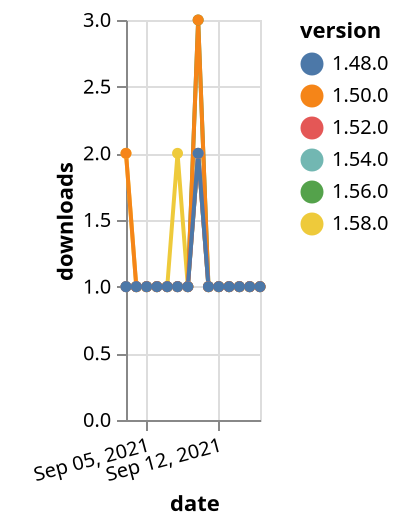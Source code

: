 {"$schema": "https://vega.github.io/schema/vega-lite/v5.json", "description": "A simple bar chart with embedded data.", "data": {"values": [{"date": "2021-09-03", "total": 167, "delta": 1, "version": "1.56.0"}, {"date": "2021-09-04", "total": 168, "delta": 1, "version": "1.56.0"}, {"date": "2021-09-05", "total": 169, "delta": 1, "version": "1.56.0"}, {"date": "2021-09-06", "total": 170, "delta": 1, "version": "1.56.0"}, {"date": "2021-09-07", "total": 171, "delta": 1, "version": "1.56.0"}, {"date": "2021-09-08", "total": 172, "delta": 1, "version": "1.56.0"}, {"date": "2021-09-09", "total": 173, "delta": 1, "version": "1.56.0"}, {"date": "2021-09-10", "total": 176, "delta": 3, "version": "1.56.0"}, {"date": "2021-09-11", "total": 177, "delta": 1, "version": "1.56.0"}, {"date": "2021-09-12", "total": 178, "delta": 1, "version": "1.56.0"}, {"date": "2021-09-13", "total": 179, "delta": 1, "version": "1.56.0"}, {"date": "2021-09-14", "total": 180, "delta": 1, "version": "1.56.0"}, {"date": "2021-09-15", "total": 181, "delta": 1, "version": "1.56.0"}, {"date": "2021-09-16", "total": 182, "delta": 1, "version": "1.56.0"}, {"date": "2021-09-03", "total": 149, "delta": 1, "version": "1.54.0"}, {"date": "2021-09-04", "total": 150, "delta": 1, "version": "1.54.0"}, {"date": "2021-09-05", "total": 151, "delta": 1, "version": "1.54.0"}, {"date": "2021-09-06", "total": 152, "delta": 1, "version": "1.54.0"}, {"date": "2021-09-07", "total": 153, "delta": 1, "version": "1.54.0"}, {"date": "2021-09-08", "total": 154, "delta": 1, "version": "1.54.0"}, {"date": "2021-09-09", "total": 155, "delta": 1, "version": "1.54.0"}, {"date": "2021-09-10", "total": 157, "delta": 2, "version": "1.54.0"}, {"date": "2021-09-11", "total": 158, "delta": 1, "version": "1.54.0"}, {"date": "2021-09-12", "total": 159, "delta": 1, "version": "1.54.0"}, {"date": "2021-09-13", "total": 160, "delta": 1, "version": "1.54.0"}, {"date": "2021-09-14", "total": 161, "delta": 1, "version": "1.54.0"}, {"date": "2021-09-15", "total": 162, "delta": 1, "version": "1.54.0"}, {"date": "2021-09-16", "total": 163, "delta": 1, "version": "1.54.0"}, {"date": "2021-09-03", "total": 114, "delta": 2, "version": "1.58.0"}, {"date": "2021-09-04", "total": 115, "delta": 1, "version": "1.58.0"}, {"date": "2021-09-05", "total": 116, "delta": 1, "version": "1.58.0"}, {"date": "2021-09-06", "total": 117, "delta": 1, "version": "1.58.0"}, {"date": "2021-09-07", "total": 118, "delta": 1, "version": "1.58.0"}, {"date": "2021-09-08", "total": 120, "delta": 2, "version": "1.58.0"}, {"date": "2021-09-09", "total": 121, "delta": 1, "version": "1.58.0"}, {"date": "2021-09-10", "total": 123, "delta": 2, "version": "1.58.0"}, {"date": "2021-09-11", "total": 124, "delta": 1, "version": "1.58.0"}, {"date": "2021-09-12", "total": 125, "delta": 1, "version": "1.58.0"}, {"date": "2021-09-13", "total": 126, "delta": 1, "version": "1.58.0"}, {"date": "2021-09-14", "total": 127, "delta": 1, "version": "1.58.0"}, {"date": "2021-09-15", "total": 128, "delta": 1, "version": "1.58.0"}, {"date": "2021-09-16", "total": 129, "delta": 1, "version": "1.58.0"}, {"date": "2021-09-03", "total": 315, "delta": 2, "version": "1.50.0"}, {"date": "2021-09-04", "total": 316, "delta": 1, "version": "1.50.0"}, {"date": "2021-09-05", "total": 317, "delta": 1, "version": "1.50.0"}, {"date": "2021-09-06", "total": 318, "delta": 1, "version": "1.50.0"}, {"date": "2021-09-07", "total": 319, "delta": 1, "version": "1.50.0"}, {"date": "2021-09-08", "total": 320, "delta": 1, "version": "1.50.0"}, {"date": "2021-09-09", "total": 321, "delta": 1, "version": "1.50.0"}, {"date": "2021-09-10", "total": 324, "delta": 3, "version": "1.50.0"}, {"date": "2021-09-11", "total": 325, "delta": 1, "version": "1.50.0"}, {"date": "2021-09-12", "total": 326, "delta": 1, "version": "1.50.0"}, {"date": "2021-09-13", "total": 327, "delta": 1, "version": "1.50.0"}, {"date": "2021-09-14", "total": 328, "delta": 1, "version": "1.50.0"}, {"date": "2021-09-15", "total": 329, "delta": 1, "version": "1.50.0"}, {"date": "2021-09-16", "total": 330, "delta": 1, "version": "1.50.0"}, {"date": "2021-09-03", "total": 174, "delta": 1, "version": "1.52.0"}, {"date": "2021-09-04", "total": 175, "delta": 1, "version": "1.52.0"}, {"date": "2021-09-05", "total": 176, "delta": 1, "version": "1.52.0"}, {"date": "2021-09-06", "total": 177, "delta": 1, "version": "1.52.0"}, {"date": "2021-09-07", "total": 178, "delta": 1, "version": "1.52.0"}, {"date": "2021-09-08", "total": 179, "delta": 1, "version": "1.52.0"}, {"date": "2021-09-09", "total": 180, "delta": 1, "version": "1.52.0"}, {"date": "2021-09-10", "total": 182, "delta": 2, "version": "1.52.0"}, {"date": "2021-09-11", "total": 183, "delta": 1, "version": "1.52.0"}, {"date": "2021-09-12", "total": 184, "delta": 1, "version": "1.52.0"}, {"date": "2021-09-13", "total": 185, "delta": 1, "version": "1.52.0"}, {"date": "2021-09-14", "total": 186, "delta": 1, "version": "1.52.0"}, {"date": "2021-09-15", "total": 187, "delta": 1, "version": "1.52.0"}, {"date": "2021-09-16", "total": 188, "delta": 1, "version": "1.52.0"}, {"date": "2021-09-03", "total": 234, "delta": 1, "version": "1.48.0"}, {"date": "2021-09-04", "total": 235, "delta": 1, "version": "1.48.0"}, {"date": "2021-09-05", "total": 236, "delta": 1, "version": "1.48.0"}, {"date": "2021-09-06", "total": 237, "delta": 1, "version": "1.48.0"}, {"date": "2021-09-07", "total": 238, "delta": 1, "version": "1.48.0"}, {"date": "2021-09-08", "total": 239, "delta": 1, "version": "1.48.0"}, {"date": "2021-09-09", "total": 240, "delta": 1, "version": "1.48.0"}, {"date": "2021-09-10", "total": 242, "delta": 2, "version": "1.48.0"}, {"date": "2021-09-11", "total": 243, "delta": 1, "version": "1.48.0"}, {"date": "2021-09-12", "total": 244, "delta": 1, "version": "1.48.0"}, {"date": "2021-09-13", "total": 245, "delta": 1, "version": "1.48.0"}, {"date": "2021-09-14", "total": 246, "delta": 1, "version": "1.48.0"}, {"date": "2021-09-15", "total": 247, "delta": 1, "version": "1.48.0"}, {"date": "2021-09-16", "total": 248, "delta": 1, "version": "1.48.0"}]}, "width": "container", "mark": {"type": "line", "point": {"filled": true}}, "encoding": {"x": {"field": "date", "type": "temporal", "timeUnit": "yearmonthdate", "title": "date", "axis": {"labelAngle": -15}}, "y": {"field": "delta", "type": "quantitative", "title": "downloads"}, "color": {"field": "version", "type": "nominal"}, "tooltip": {"field": "delta"}}}